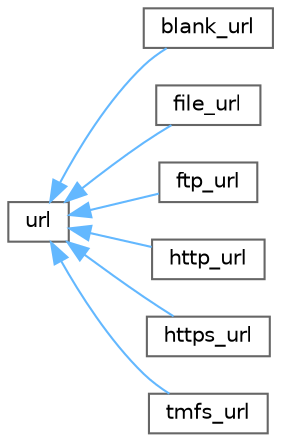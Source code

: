 digraph "Graphical Class Hierarchy"
{
 // LATEX_PDF_SIZE
  bgcolor="transparent";
  edge [fontname=Helvetica,fontsize=10,labelfontname=Helvetica,labelfontsize=10];
  node [fontname=Helvetica,fontsize=10,shape=box,height=0.2,width=0.4];
  rankdir="LR";
  Node0 [label="url",height=0.2,width=0.4,color="grey40", fillcolor="white", style="filled",URL="$classurl.html",tooltip=" "];
  Node0 -> Node1 [dir="back",color="steelblue1",style="solid"];
  Node1 [label="blank_url",height=0.2,width=0.4,color="grey40", fillcolor="white", style="filled",URL="$classblank__url.html",tooltip=" "];
  Node0 -> Node2 [dir="back",color="steelblue1",style="solid"];
  Node2 [label="file_url",height=0.2,width=0.4,color="grey40", fillcolor="white", style="filled",URL="$classfile__url.html",tooltip=" "];
  Node0 -> Node3 [dir="back",color="steelblue1",style="solid"];
  Node3 [label="ftp_url",height=0.2,width=0.4,color="grey40", fillcolor="white", style="filled",URL="$classftp__url.html",tooltip=" "];
  Node0 -> Node4 [dir="back",color="steelblue1",style="solid"];
  Node4 [label="http_url",height=0.2,width=0.4,color="grey40", fillcolor="white", style="filled",URL="$classhttp__url.html",tooltip=" "];
  Node0 -> Node5 [dir="back",color="steelblue1",style="solid"];
  Node5 [label="https_url",height=0.2,width=0.4,color="grey40", fillcolor="white", style="filled",URL="$classhttps__url.html",tooltip=" "];
  Node0 -> Node6 [dir="back",color="steelblue1",style="solid"];
  Node6 [label="tmfs_url",height=0.2,width=0.4,color="grey40", fillcolor="white", style="filled",URL="$classtmfs__url.html",tooltip=" "];
}
